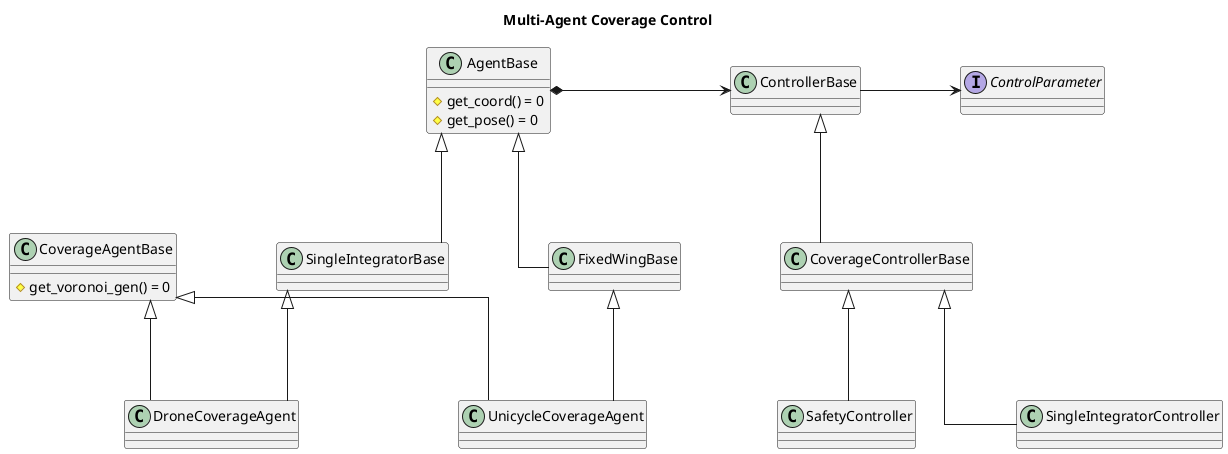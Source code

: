 @startuml
' Settings
' ============================

' use +,#,- instead of icons
'skinparam classAttributeIconSize 0

' horizontal distance in px
skinparam nodesep 100 

' vertical distance in px
skinparam ranksep 100

' use only straight lines (ortho/polyline)
skinparam linetype ortho

' title
title Multi-Agent Coverage Control

class AgentBase{
    # get_coord() = 0
    # get_pose() = 0
}

class CoverageAgentBase{
    # get_voronoi_gen() = 0
}

class ControllerBase

class CoverageControllerBase{
}

class SingleIntegratorBase

class FixedWingBase

class UnicycleCoverageAgent
class DroneCoverageAgent

'class BLFController
' Interfaces
Interface ControlParameter
'Interface VoronoiPartitionInfo
' Relationship

AgentBase <|-d- FixedWingBase
AgentBase <|-d- SingleIntegratorBase

ControllerBase -r-> ControlParameter
'AgentBase *-r-> ControlParameter

AgentBase *-r-> ControllerBase
CoverageControllerBase -u-|> ControllerBase

UnicycleCoverageAgent -u-|> FixedWingBase
UnicycleCoverageAgent -u-|> CoverageAgentBase
CoverageAgentBase -[hidden]u-> AgentBase
CoverageAgentBase -[hidden]r-> SingleIntegratorBase
CoverageAgentBase -[hidden]r-> FixedWingBase

DroneCoverageAgent -u-|> SingleIntegratorBase
DroneCoverageAgent -u-|> CoverageAgentBase

SafetyController -u-|> CoverageControllerBase
SingleIntegratorController -u-|> CoverageControllerBase

@enduml